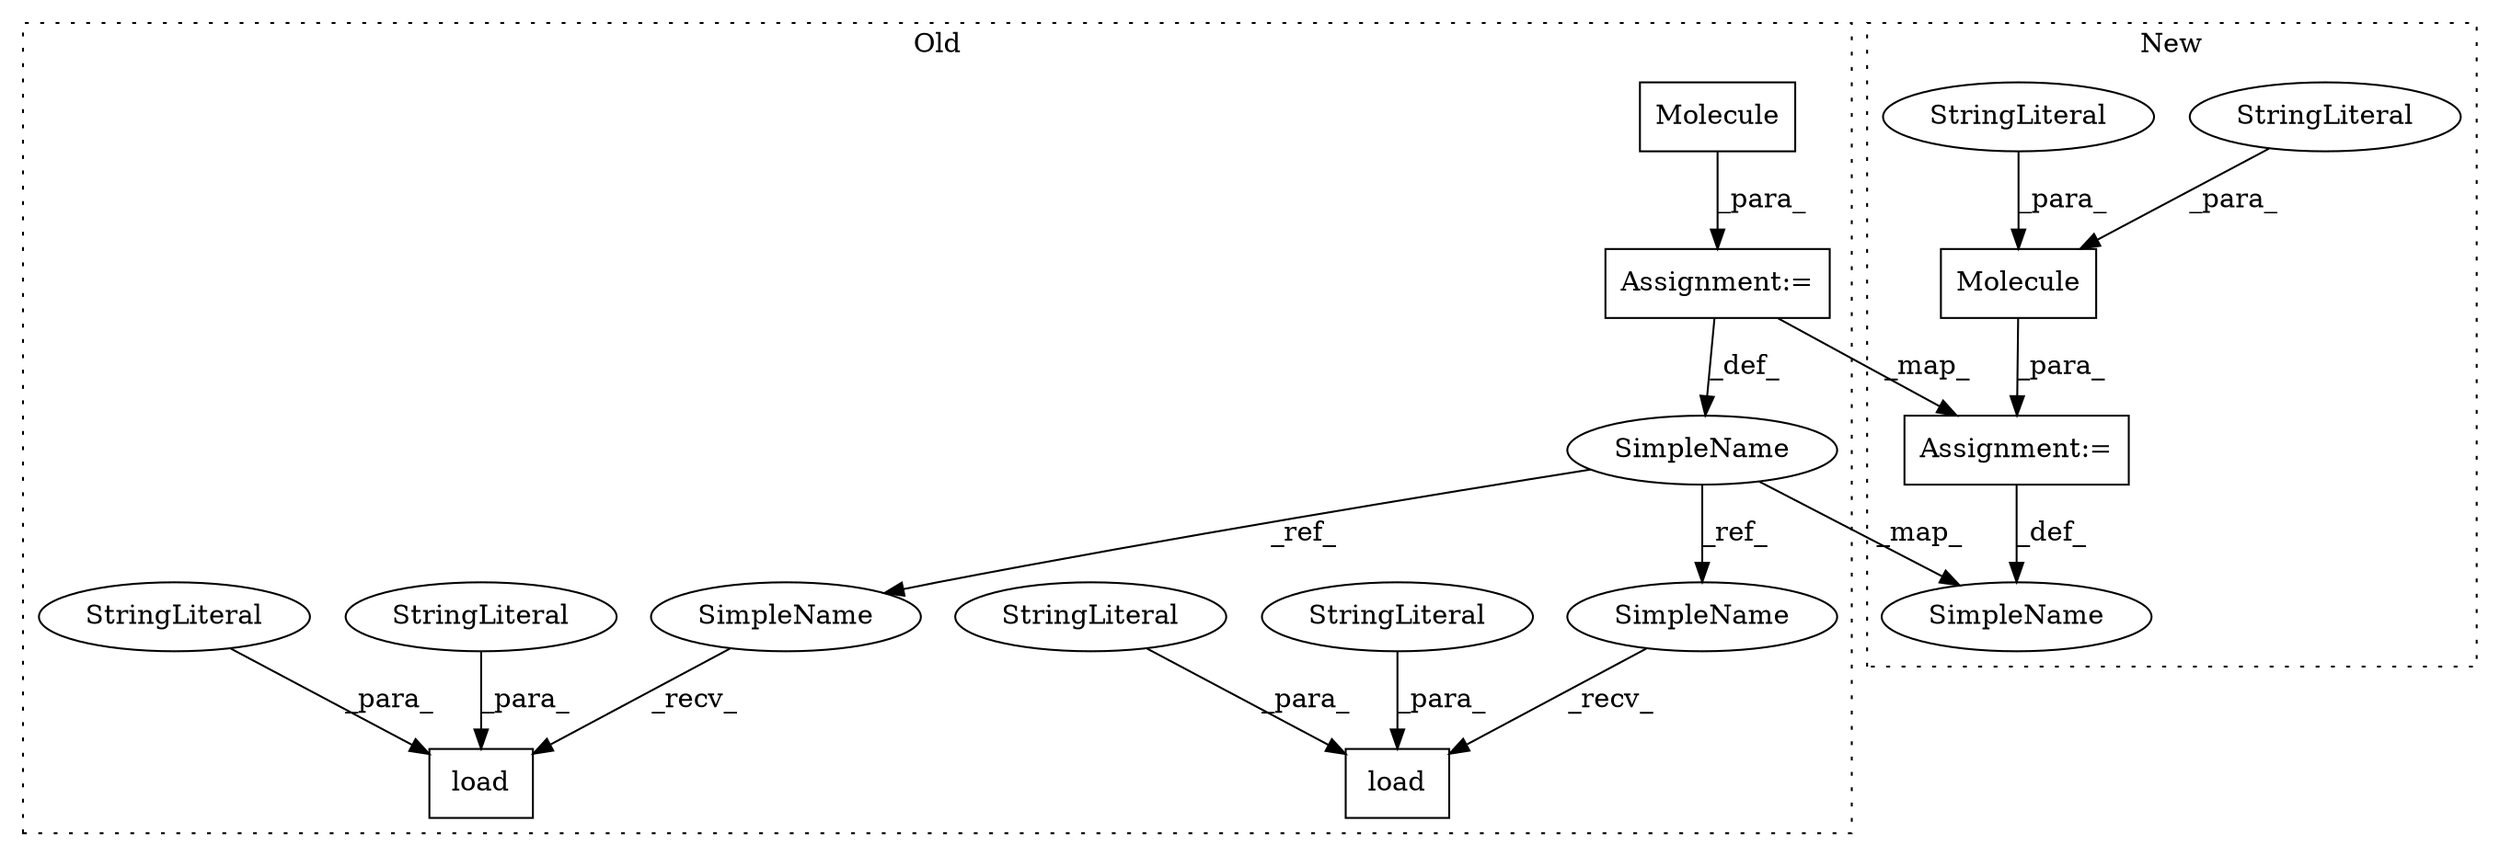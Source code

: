 digraph G {
subgraph cluster0 {
1 [label="Molecule" a="32" s="1316" l="10" shape="box"];
3 [label="load" a="32" s="1379,1399" l="5,1" shape="box"];
4 [label="StringLiteral" a="45" s="1384" l="6" shape="ellipse"];
6 [label="load" a="32" s="1459,1485" l="5,1" shape="box"];
7 [label="SimpleName" a="42" s="1314" l="1" shape="ellipse"];
10 [label="StringLiteral" a="45" s="1477" l="8" shape="ellipse"];
11 [label="StringLiteral" a="45" s="1391" l="8" shape="ellipse"];
12 [label="StringLiteral" a="45" s="1464" l="12" shape="ellipse"];
14 [label="Assignment:=" a="7" s="1315" l="1" shape="box"];
15 [label="SimpleName" a="42" s="1377" l="1" shape="ellipse"];
16 [label="SimpleName" a="42" s="1457" l="1" shape="ellipse"];
label = "Old";
style="dotted";
}
subgraph cluster1 {
2 [label="Molecule" a="32" s="1674,1704" l="9,1" shape="box"];
5 [label="StringLiteral" a="45" s="1683" l="12" shape="ellipse"];
8 [label="SimpleName" a="42" s="1672" l="1" shape="ellipse"];
9 [label="StringLiteral" a="45" s="1696" l="8" shape="ellipse"];
13 [label="Assignment:=" a="7" s="1673" l="1" shape="box"];
label = "New";
style="dotted";
}
1 -> 14 [label="_para_"];
2 -> 13 [label="_para_"];
4 -> 3 [label="_para_"];
5 -> 2 [label="_para_"];
7 -> 8 [label="_map_"];
7 -> 16 [label="_ref_"];
7 -> 15 [label="_ref_"];
9 -> 2 [label="_para_"];
10 -> 6 [label="_para_"];
11 -> 3 [label="_para_"];
12 -> 6 [label="_para_"];
13 -> 8 [label="_def_"];
14 -> 13 [label="_map_"];
14 -> 7 [label="_def_"];
15 -> 3 [label="_recv_"];
16 -> 6 [label="_recv_"];
}